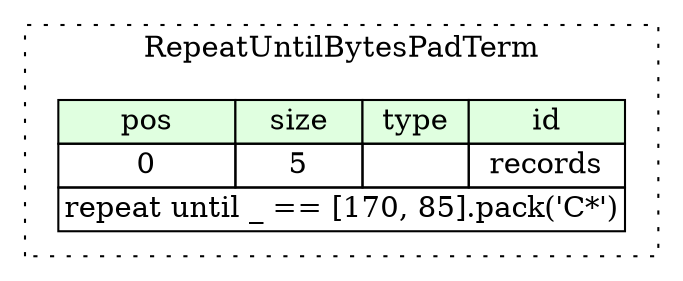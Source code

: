 digraph {
	rankdir=LR;
	node [shape=plaintext];
	subgraph cluster__repeat_until_bytes_pad_term {
		label="RepeatUntilBytesPadTerm";
		graph[style=dotted];

		repeat_until_bytes_pad_term__seq [label=<<TABLE BORDER="0" CELLBORDER="1" CELLSPACING="0">
			<TR><TD BGCOLOR="#E0FFE0">pos</TD><TD BGCOLOR="#E0FFE0">size</TD><TD BGCOLOR="#E0FFE0">type</TD><TD BGCOLOR="#E0FFE0">id</TD></TR>
			<TR><TD PORT="records_pos">0</TD><TD PORT="records_size">5</TD><TD></TD><TD PORT="records_type">records</TD></TR>
			<TR><TD COLSPAN="4" PORT="records__repeat">repeat until _ == [170, 85].pack('C*')</TD></TR>
		</TABLE>>];
	}
}
